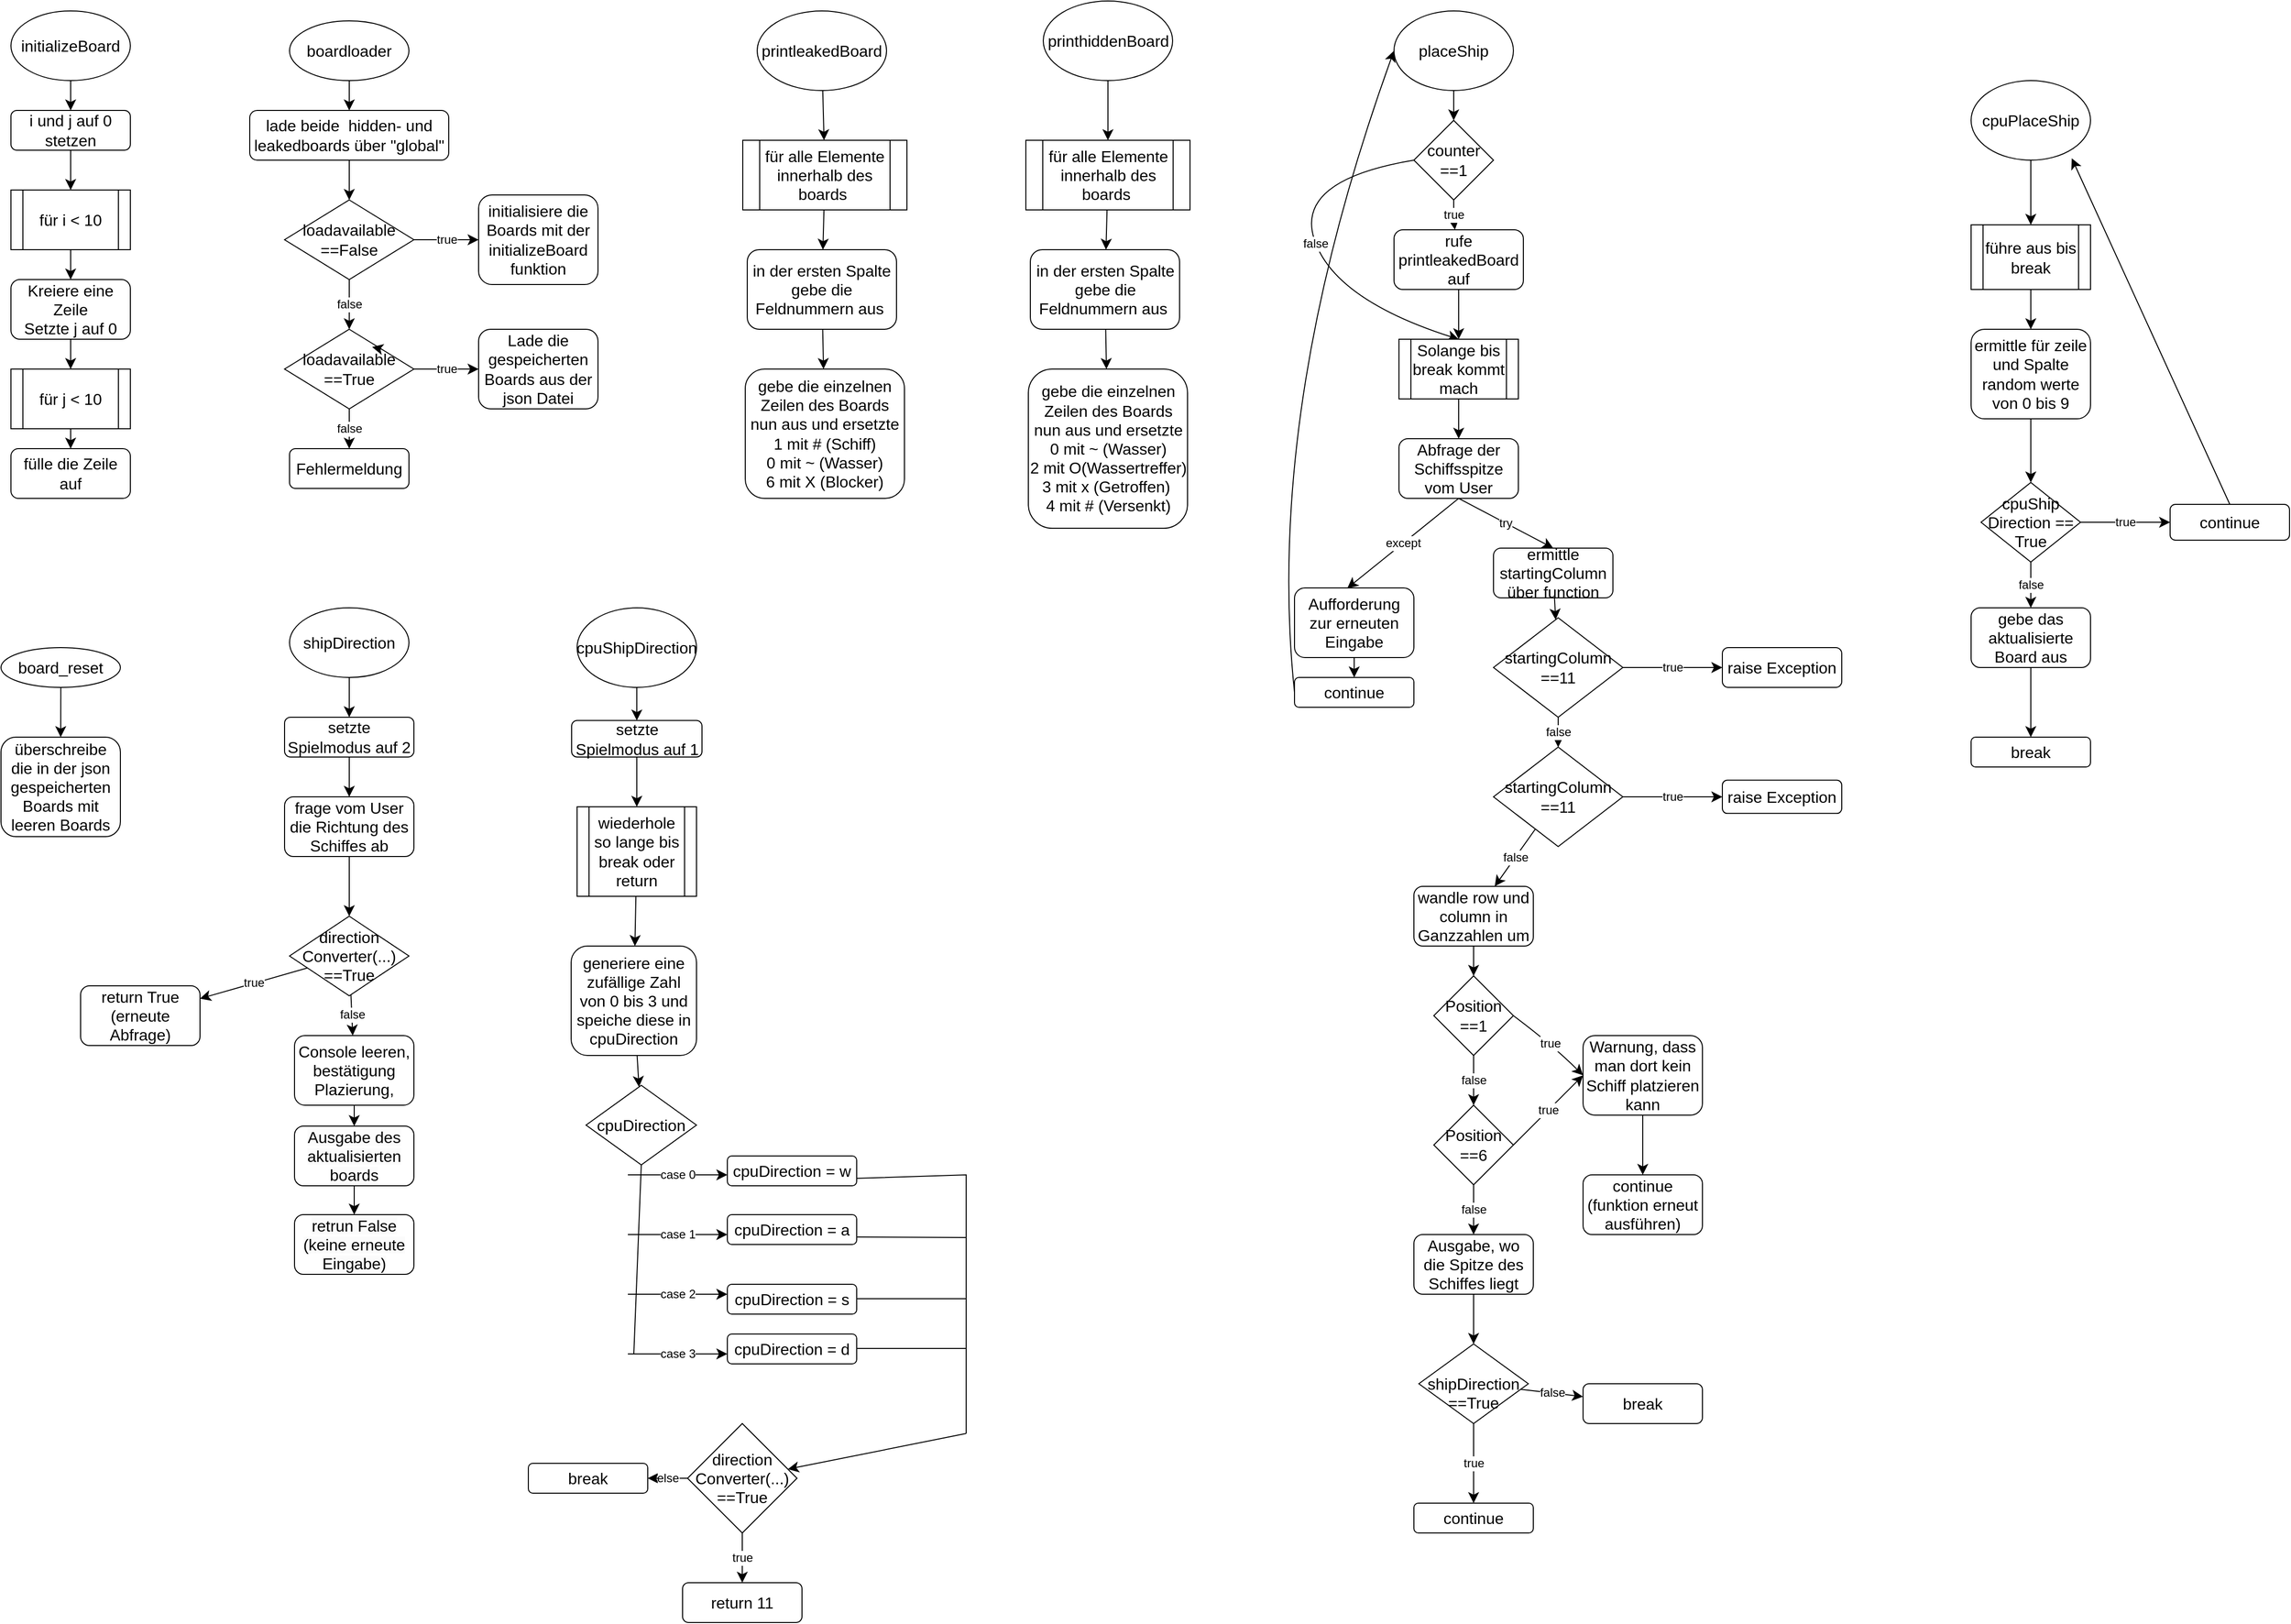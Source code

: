 <mxfile version="21.2.6" type="device">
  <diagram id="C5RBs43oDa-KdzZeNtuy" name="Page-1">
    <mxGraphModel dx="1917" dy="947" grid="1" gridSize="10" guides="1" tooltips="1" connect="1" arrows="1" fold="1" page="1" pageScale="1" pageWidth="827" pageHeight="1169" math="0" shadow="0">
      <root>
        <mxCell id="WIyWlLk6GJQsqaUBKTNV-0" />
        <mxCell id="WIyWlLk6GJQsqaUBKTNV-1" parent="WIyWlLk6GJQsqaUBKTNV-0" />
        <mxCell id="Mw8dXLRgVsNcvZRaXetc-10" value="" style="edgeStyle=none;curved=1;rounded=0;orthogonalLoop=1;jettySize=auto;html=1;fontSize=12;startSize=8;endSize=8;" parent="WIyWlLk6GJQsqaUBKTNV-1" source="Mw8dXLRgVsNcvZRaXetc-0" target="Mw8dXLRgVsNcvZRaXetc-8" edge="1">
          <mxGeometry relative="1" as="geometry" />
        </mxCell>
        <mxCell id="Mw8dXLRgVsNcvZRaXetc-0" value="initializeBoard" style="ellipse;whiteSpace=wrap;html=1;fontSize=16;" parent="WIyWlLk6GJQsqaUBKTNV-1" vertex="1">
          <mxGeometry x="60" y="30" width="120" height="70" as="geometry" />
        </mxCell>
        <mxCell id="Mw8dXLRgVsNcvZRaXetc-6" value="" style="edgeStyle=none;curved=1;rounded=0;orthogonalLoop=1;jettySize=auto;html=1;fontSize=12;startSize=8;endSize=8;exitX=0.5;exitY=1;exitDx=0;exitDy=0;" parent="WIyWlLk6GJQsqaUBKTNV-1" source="Mw8dXLRgVsNcvZRaXetc-5" target="Mw8dXLRgVsNcvZRaXetc-3" edge="1">
          <mxGeometry relative="1" as="geometry" />
        </mxCell>
        <mxCell id="Mw8dXLRgVsNcvZRaXetc-7" value="" style="edgeStyle=none;curved=1;rounded=0;orthogonalLoop=1;jettySize=auto;html=1;fontSize=12;startSize=8;endSize=8;" parent="WIyWlLk6GJQsqaUBKTNV-1" source="Mw8dXLRgVsNcvZRaXetc-1" target="Mw8dXLRgVsNcvZRaXetc-5" edge="1">
          <mxGeometry relative="1" as="geometry" />
        </mxCell>
        <mxCell id="Mw8dXLRgVsNcvZRaXetc-1" value="für i &amp;lt; 10" style="shape=process;whiteSpace=wrap;html=1;backgroundOutline=1;fontSize=16;" parent="WIyWlLk6GJQsqaUBKTNV-1" vertex="1">
          <mxGeometry x="60" y="210" width="120" height="60" as="geometry" />
        </mxCell>
        <mxCell id="Mw8dXLRgVsNcvZRaXetc-15" value="" style="edgeStyle=none;curved=1;rounded=0;orthogonalLoop=1;jettySize=auto;html=1;fontSize=12;startSize=8;endSize=8;" parent="WIyWlLk6GJQsqaUBKTNV-1" source="Mw8dXLRgVsNcvZRaXetc-3" target="Mw8dXLRgVsNcvZRaXetc-14" edge="1">
          <mxGeometry relative="1" as="geometry" />
        </mxCell>
        <mxCell id="Mw8dXLRgVsNcvZRaXetc-3" value="für j &amp;lt; 10" style="shape=process;whiteSpace=wrap;html=1;backgroundOutline=1;fontSize=16;" parent="WIyWlLk6GJQsqaUBKTNV-1" vertex="1">
          <mxGeometry x="60" y="390" width="120" height="60" as="geometry" />
        </mxCell>
        <mxCell id="Mw8dXLRgVsNcvZRaXetc-5" value="Kreiere eine Zeile&lt;br&gt;Setzte j auf 0" style="rounded=1;whiteSpace=wrap;html=1;fontSize=16;" parent="WIyWlLk6GJQsqaUBKTNV-1" vertex="1">
          <mxGeometry x="60" y="300" width="120" height="60" as="geometry" />
        </mxCell>
        <mxCell id="Mw8dXLRgVsNcvZRaXetc-11" value="" style="edgeStyle=none;curved=1;rounded=0;orthogonalLoop=1;jettySize=auto;html=1;fontSize=12;startSize=8;endSize=8;" parent="WIyWlLk6GJQsqaUBKTNV-1" source="Mw8dXLRgVsNcvZRaXetc-8" target="Mw8dXLRgVsNcvZRaXetc-1" edge="1">
          <mxGeometry relative="1" as="geometry" />
        </mxCell>
        <mxCell id="Mw8dXLRgVsNcvZRaXetc-8" value="i und j auf 0 stetzen" style="rounded=1;whiteSpace=wrap;html=1;fontSize=16;" parent="WIyWlLk6GJQsqaUBKTNV-1" vertex="1">
          <mxGeometry x="60" y="130" width="120" height="40" as="geometry" />
        </mxCell>
        <mxCell id="Mw8dXLRgVsNcvZRaXetc-13" style="edgeStyle=none;curved=1;rounded=0;orthogonalLoop=1;jettySize=auto;html=1;exitX=0.5;exitY=1;exitDx=0;exitDy=0;fontSize=12;startSize=8;endSize=8;" parent="WIyWlLk6GJQsqaUBKTNV-1" source="Mw8dXLRgVsNcvZRaXetc-5" target="Mw8dXLRgVsNcvZRaXetc-5" edge="1">
          <mxGeometry relative="1" as="geometry" />
        </mxCell>
        <mxCell id="Mw8dXLRgVsNcvZRaXetc-14" value="fülle die Zeile auf" style="rounded=1;whiteSpace=wrap;html=1;fontSize=16;" parent="WIyWlLk6GJQsqaUBKTNV-1" vertex="1">
          <mxGeometry x="60" y="470" width="120" height="50" as="geometry" />
        </mxCell>
        <mxCell id="Mw8dXLRgVsNcvZRaXetc-19" value="" style="edgeStyle=none;curved=1;rounded=0;orthogonalLoop=1;jettySize=auto;html=1;fontSize=12;startSize=8;endSize=8;" parent="WIyWlLk6GJQsqaUBKTNV-1" source="Mw8dXLRgVsNcvZRaXetc-17" target="Mw8dXLRgVsNcvZRaXetc-18" edge="1">
          <mxGeometry relative="1" as="geometry" />
        </mxCell>
        <mxCell id="Mw8dXLRgVsNcvZRaXetc-17" value="boardloader" style="ellipse;whiteSpace=wrap;html=1;fontSize=16;" parent="WIyWlLk6GJQsqaUBKTNV-1" vertex="1">
          <mxGeometry x="340" y="40" width="120" height="60" as="geometry" />
        </mxCell>
        <mxCell id="Mw8dXLRgVsNcvZRaXetc-21" value="" style="edgeStyle=none;curved=1;rounded=0;orthogonalLoop=1;jettySize=auto;html=1;fontSize=12;startSize=8;endSize=8;" parent="WIyWlLk6GJQsqaUBKTNV-1" source="Mw8dXLRgVsNcvZRaXetc-18" target="Mw8dXLRgVsNcvZRaXetc-20" edge="1">
          <mxGeometry relative="1" as="geometry" />
        </mxCell>
        <mxCell id="Mw8dXLRgVsNcvZRaXetc-18" value="lade beide&amp;nbsp; hidden- und leakedboards über &quot;global&quot;" style="rounded=1;whiteSpace=wrap;html=1;fontSize=16;" parent="WIyWlLk6GJQsqaUBKTNV-1" vertex="1">
          <mxGeometry x="300" y="130" width="200" height="50" as="geometry" />
        </mxCell>
        <mxCell id="Mw8dXLRgVsNcvZRaXetc-25" value="false" style="edgeStyle=none;curved=1;rounded=0;orthogonalLoop=1;jettySize=auto;html=1;fontSize=12;startSize=8;endSize=8;" parent="WIyWlLk6GJQsqaUBKTNV-1" source="Mw8dXLRgVsNcvZRaXetc-20" target="Mw8dXLRgVsNcvZRaXetc-24" edge="1">
          <mxGeometry relative="1" as="geometry" />
        </mxCell>
        <mxCell id="Mw8dXLRgVsNcvZRaXetc-27" value="true" style="edgeStyle=none;curved=1;rounded=0;orthogonalLoop=1;jettySize=auto;html=1;fontSize=12;startSize=8;endSize=8;" parent="WIyWlLk6GJQsqaUBKTNV-1" source="Mw8dXLRgVsNcvZRaXetc-20" target="Mw8dXLRgVsNcvZRaXetc-26" edge="1">
          <mxGeometry relative="1" as="geometry" />
        </mxCell>
        <mxCell id="Mw8dXLRgVsNcvZRaXetc-20" value="loadavailable ==False" style="rhombus;whiteSpace=wrap;html=1;fontSize=16;" parent="WIyWlLk6GJQsqaUBKTNV-1" vertex="1">
          <mxGeometry x="335" y="220" width="130" height="80" as="geometry" />
        </mxCell>
        <mxCell id="Mw8dXLRgVsNcvZRaXetc-30" value="true" style="edgeStyle=none;curved=1;rounded=0;orthogonalLoop=1;jettySize=auto;html=1;fontSize=12;startSize=8;endSize=8;" parent="WIyWlLk6GJQsqaUBKTNV-1" source="Mw8dXLRgVsNcvZRaXetc-24" target="Mw8dXLRgVsNcvZRaXetc-29" edge="1">
          <mxGeometry relative="1" as="geometry" />
        </mxCell>
        <mxCell id="Mw8dXLRgVsNcvZRaXetc-33" value="false" style="edgeStyle=none;curved=1;rounded=0;orthogonalLoop=1;jettySize=auto;html=1;fontSize=12;startSize=8;endSize=8;" parent="WIyWlLk6GJQsqaUBKTNV-1" target="Mw8dXLRgVsNcvZRaXetc-32" edge="1">
          <mxGeometry relative="1" as="geometry">
            <mxPoint x="400" y="430" as="sourcePoint" />
          </mxGeometry>
        </mxCell>
        <mxCell id="Mw8dXLRgVsNcvZRaXetc-24" value="loadavailable ==True" style="rhombus;whiteSpace=wrap;html=1;fontSize=16;" parent="WIyWlLk6GJQsqaUBKTNV-1" vertex="1">
          <mxGeometry x="335" y="350" width="130" height="80" as="geometry" />
        </mxCell>
        <mxCell id="Mw8dXLRgVsNcvZRaXetc-26" value="initialisiere die Boards mit der initializeBoard funktion" style="rounded=1;whiteSpace=wrap;html=1;fontSize=16;" parent="WIyWlLk6GJQsqaUBKTNV-1" vertex="1">
          <mxGeometry x="530" y="215" width="120" height="90" as="geometry" />
        </mxCell>
        <mxCell id="Mw8dXLRgVsNcvZRaXetc-28" style="edgeStyle=none;curved=1;rounded=0;orthogonalLoop=1;jettySize=auto;html=1;exitX=1;exitY=0;exitDx=0;exitDy=0;entryX=0.677;entryY=0.223;entryDx=0;entryDy=0;entryPerimeter=0;fontSize=12;startSize=8;endSize=8;" parent="WIyWlLk6GJQsqaUBKTNV-1" source="Mw8dXLRgVsNcvZRaXetc-24" target="Mw8dXLRgVsNcvZRaXetc-24" edge="1">
          <mxGeometry relative="1" as="geometry" />
        </mxCell>
        <mxCell id="Mw8dXLRgVsNcvZRaXetc-29" value="Lade die gespeicherten Boards aus der json Datei" style="rounded=1;whiteSpace=wrap;html=1;fontSize=16;" parent="WIyWlLk6GJQsqaUBKTNV-1" vertex="1">
          <mxGeometry x="530" y="350" width="120" height="80" as="geometry" />
        </mxCell>
        <mxCell id="Mw8dXLRgVsNcvZRaXetc-32" value="Fehlermeldung" style="rounded=1;whiteSpace=wrap;html=1;fontSize=16;" parent="WIyWlLk6GJQsqaUBKTNV-1" vertex="1">
          <mxGeometry x="340" y="470" width="120" height="40" as="geometry" />
        </mxCell>
        <mxCell id="Mw8dXLRgVsNcvZRaXetc-42" value="" style="edgeStyle=none;curved=1;rounded=0;orthogonalLoop=1;jettySize=auto;html=1;fontSize=12;startSize=8;endSize=8;" parent="WIyWlLk6GJQsqaUBKTNV-1" source="Mw8dXLRgVsNcvZRaXetc-34" target="Mw8dXLRgVsNcvZRaXetc-41" edge="1">
          <mxGeometry relative="1" as="geometry" />
        </mxCell>
        <mxCell id="Mw8dXLRgVsNcvZRaXetc-34" value="printleakedBoard" style="ellipse;whiteSpace=wrap;html=1;fontSize=16;" parent="WIyWlLk6GJQsqaUBKTNV-1" vertex="1">
          <mxGeometry x="810" y="30" width="130" height="80" as="geometry" />
        </mxCell>
        <mxCell id="Mw8dXLRgVsNcvZRaXetc-53" value="" style="edgeStyle=none;curved=1;rounded=0;orthogonalLoop=1;jettySize=auto;html=1;fontSize=12;startSize=8;endSize=8;" parent="WIyWlLk6GJQsqaUBKTNV-1" source="Mw8dXLRgVsNcvZRaXetc-35" target="Mw8dXLRgVsNcvZRaXetc-49" edge="1">
          <mxGeometry relative="1" as="geometry" />
        </mxCell>
        <mxCell id="Mw8dXLRgVsNcvZRaXetc-35" value="printhiddenBoard" style="ellipse;whiteSpace=wrap;html=1;fontSize=16;" parent="WIyWlLk6GJQsqaUBKTNV-1" vertex="1">
          <mxGeometry x="1097.5" y="20" width="130" height="80" as="geometry" />
        </mxCell>
        <mxCell id="Mw8dXLRgVsNcvZRaXetc-38" value="" style="edgeStyle=none;curved=1;rounded=0;orthogonalLoop=1;jettySize=auto;html=1;fontSize=12;startSize=8;endSize=8;" parent="WIyWlLk6GJQsqaUBKTNV-1" source="Mw8dXLRgVsNcvZRaXetc-36" target="Mw8dXLRgVsNcvZRaXetc-37" edge="1">
          <mxGeometry relative="1" as="geometry" />
        </mxCell>
        <mxCell id="Mw8dXLRgVsNcvZRaXetc-36" value="board_reset" style="ellipse;whiteSpace=wrap;html=1;fontSize=16;" parent="WIyWlLk6GJQsqaUBKTNV-1" vertex="1">
          <mxGeometry x="50" y="670" width="120" height="40" as="geometry" />
        </mxCell>
        <mxCell id="Mw8dXLRgVsNcvZRaXetc-37" value="überschreibe die in der json gespeicherten Boards mit leeren Boards" style="rounded=1;whiteSpace=wrap;html=1;fontSize=16;" parent="WIyWlLk6GJQsqaUBKTNV-1" vertex="1">
          <mxGeometry x="50" y="760" width="120" height="100" as="geometry" />
        </mxCell>
        <mxCell id="Mw8dXLRgVsNcvZRaXetc-44" value="" style="edgeStyle=none;curved=1;rounded=0;orthogonalLoop=1;jettySize=auto;html=1;fontSize=12;startSize=8;endSize=8;" parent="WIyWlLk6GJQsqaUBKTNV-1" source="Mw8dXLRgVsNcvZRaXetc-41" target="Mw8dXLRgVsNcvZRaXetc-43" edge="1">
          <mxGeometry relative="1" as="geometry" />
        </mxCell>
        <mxCell id="Mw8dXLRgVsNcvZRaXetc-41" value="für alle Elemente innerhalb des boards&amp;nbsp;" style="shape=process;whiteSpace=wrap;html=1;backgroundOutline=1;fontSize=16;" parent="WIyWlLk6GJQsqaUBKTNV-1" vertex="1">
          <mxGeometry x="795.5" y="160" width="165" height="70" as="geometry" />
        </mxCell>
        <mxCell id="Mw8dXLRgVsNcvZRaXetc-46" value="" style="edgeStyle=none;curved=1;rounded=0;orthogonalLoop=1;jettySize=auto;html=1;fontSize=12;startSize=8;endSize=8;" parent="WIyWlLk6GJQsqaUBKTNV-1" source="Mw8dXLRgVsNcvZRaXetc-43" target="Mw8dXLRgVsNcvZRaXetc-45" edge="1">
          <mxGeometry relative="1" as="geometry" />
        </mxCell>
        <mxCell id="Mw8dXLRgVsNcvZRaXetc-43" value="in der ersten Spalte gebe die Feldnummern aus&amp;nbsp;" style="rounded=1;whiteSpace=wrap;html=1;fontSize=16;" parent="WIyWlLk6GJQsqaUBKTNV-1" vertex="1">
          <mxGeometry x="800" y="270" width="150" height="80" as="geometry" />
        </mxCell>
        <mxCell id="Mw8dXLRgVsNcvZRaXetc-45" value="gebe die einzelnen Zeilen des Boards nun aus und ersetzte&lt;br&gt;1 mit # (Schiff)&lt;br&gt;0 mit ~ (Wasser)&lt;br&gt;6 mit X (Blocker)" style="rounded=1;whiteSpace=wrap;html=1;fontSize=16;" parent="WIyWlLk6GJQsqaUBKTNV-1" vertex="1">
          <mxGeometry x="798" y="390" width="160" height="130" as="geometry" />
        </mxCell>
        <mxCell id="Mw8dXLRgVsNcvZRaXetc-48" value="" style="edgeStyle=none;curved=1;rounded=0;orthogonalLoop=1;jettySize=auto;html=1;fontSize=12;startSize=8;endSize=8;" parent="WIyWlLk6GJQsqaUBKTNV-1" source="Mw8dXLRgVsNcvZRaXetc-49" target="Mw8dXLRgVsNcvZRaXetc-51" edge="1">
          <mxGeometry relative="1" as="geometry" />
        </mxCell>
        <mxCell id="Mw8dXLRgVsNcvZRaXetc-49" value="für alle Elemente innerhalb des boards&amp;nbsp;" style="shape=process;whiteSpace=wrap;html=1;backgroundOutline=1;fontSize=16;" parent="WIyWlLk6GJQsqaUBKTNV-1" vertex="1">
          <mxGeometry x="1080" y="160" width="165" height="70" as="geometry" />
        </mxCell>
        <mxCell id="Mw8dXLRgVsNcvZRaXetc-50" value="" style="edgeStyle=none;curved=1;rounded=0;orthogonalLoop=1;jettySize=auto;html=1;fontSize=12;startSize=8;endSize=8;" parent="WIyWlLk6GJQsqaUBKTNV-1" source="Mw8dXLRgVsNcvZRaXetc-51" target="Mw8dXLRgVsNcvZRaXetc-52" edge="1">
          <mxGeometry relative="1" as="geometry" />
        </mxCell>
        <mxCell id="Mw8dXLRgVsNcvZRaXetc-51" value="in der ersten Spalte gebe die Feldnummern aus&amp;nbsp;" style="rounded=1;whiteSpace=wrap;html=1;fontSize=16;" parent="WIyWlLk6GJQsqaUBKTNV-1" vertex="1">
          <mxGeometry x="1084.5" y="270" width="150" height="80" as="geometry" />
        </mxCell>
        <mxCell id="Mw8dXLRgVsNcvZRaXetc-52" value="gebe die einzelnen Zeilen des Boards nun aus und ersetzte&lt;br&gt;0 mit ~ (Wasser)&lt;br&gt;2 mit O(Wassertreffer)&lt;br&gt;3 mit x (Getroffen)&amp;nbsp;&lt;br&gt;4 mit # (Versenkt)" style="rounded=1;whiteSpace=wrap;html=1;fontSize=16;" parent="WIyWlLk6GJQsqaUBKTNV-1" vertex="1">
          <mxGeometry x="1082.5" y="390" width="160" height="160" as="geometry" />
        </mxCell>
        <mxCell id="Mw8dXLRgVsNcvZRaXetc-58" value="" style="edgeStyle=none;curved=1;rounded=0;orthogonalLoop=1;jettySize=auto;html=1;fontSize=12;startSize=8;endSize=8;" parent="WIyWlLk6GJQsqaUBKTNV-1" source="Mw8dXLRgVsNcvZRaXetc-54" target="Mw8dXLRgVsNcvZRaXetc-57" edge="1">
          <mxGeometry relative="1" as="geometry" />
        </mxCell>
        <mxCell id="Mw8dXLRgVsNcvZRaXetc-54" value="placeShip" style="ellipse;whiteSpace=wrap;html=1;fontSize=16;" parent="WIyWlLk6GJQsqaUBKTNV-1" vertex="1">
          <mxGeometry x="1450" y="30" width="120" height="80" as="geometry" />
        </mxCell>
        <mxCell id="Mw8dXLRgVsNcvZRaXetc-60" value="true" style="edgeStyle=none;curved=1;rounded=0;orthogonalLoop=1;jettySize=auto;html=1;fontSize=12;startSize=8;endSize=8;" parent="WIyWlLk6GJQsqaUBKTNV-1" source="Mw8dXLRgVsNcvZRaXetc-57" target="Mw8dXLRgVsNcvZRaXetc-59" edge="1">
          <mxGeometry relative="1" as="geometry">
            <Array as="points">
              <mxPoint x="1510" y="240" />
            </Array>
          </mxGeometry>
        </mxCell>
        <mxCell id="Mw8dXLRgVsNcvZRaXetc-57" value="counter ==1" style="rhombus;whiteSpace=wrap;html=1;fontSize=16;" parent="WIyWlLk6GJQsqaUBKTNV-1" vertex="1">
          <mxGeometry x="1470" y="140" width="80" height="80" as="geometry" />
        </mxCell>
        <mxCell id="Mw8dXLRgVsNcvZRaXetc-65" value="" style="edgeStyle=none;curved=1;rounded=0;orthogonalLoop=1;jettySize=auto;html=1;fontSize=12;startSize=8;endSize=8;entryX=0.5;entryY=0;entryDx=0;entryDy=0;" parent="WIyWlLk6GJQsqaUBKTNV-1" source="Mw8dXLRgVsNcvZRaXetc-59" target="Mw8dXLRgVsNcvZRaXetc-66" edge="1">
          <mxGeometry relative="1" as="geometry">
            <mxPoint x="1511.364" y="360" as="targetPoint" />
          </mxGeometry>
        </mxCell>
        <mxCell id="Mw8dXLRgVsNcvZRaXetc-59" value="rufe printleakedBoard auf" style="rounded=1;whiteSpace=wrap;html=1;fontSize=16;" parent="WIyWlLk6GJQsqaUBKTNV-1" vertex="1">
          <mxGeometry x="1450" y="250" width="130" height="60" as="geometry" />
        </mxCell>
        <mxCell id="Mw8dXLRgVsNcvZRaXetc-62" value="false" style="endArrow=classic;html=1;rounded=0;fontSize=12;startSize=8;endSize=8;curved=1;exitX=0;exitY=0.5;exitDx=0;exitDy=0;entryX=0.5;entryY=0;entryDx=0;entryDy=0;" parent="WIyWlLk6GJQsqaUBKTNV-1" source="Mw8dXLRgVsNcvZRaXetc-57" target="Mw8dXLRgVsNcvZRaXetc-66" edge="1">
          <mxGeometry width="50" height="50" relative="1" as="geometry">
            <mxPoint x="1480" y="290" as="sourcePoint" />
            <mxPoint x="1510.0" y="360" as="targetPoint" />
            <Array as="points">
              <mxPoint x="1350" y="200" />
              <mxPoint x="1390" y="320" />
            </Array>
          </mxGeometry>
        </mxCell>
        <mxCell id="Mw8dXLRgVsNcvZRaXetc-71" value="" style="edgeStyle=none;curved=1;rounded=0;orthogonalLoop=1;jettySize=auto;html=1;fontSize=12;startSize=8;endSize=8;" parent="WIyWlLk6GJQsqaUBKTNV-1" source="Mw8dXLRgVsNcvZRaXetc-66" target="Mw8dXLRgVsNcvZRaXetc-70" edge="1">
          <mxGeometry relative="1" as="geometry" />
        </mxCell>
        <mxCell id="Mw8dXLRgVsNcvZRaXetc-66" value="Solange bis break kommt mach" style="shape=process;whiteSpace=wrap;html=1;backgroundOutline=1;fontSize=16;" parent="WIyWlLk6GJQsqaUBKTNV-1" vertex="1">
          <mxGeometry x="1455" y="360" width="120" height="60" as="geometry" />
        </mxCell>
        <mxCell id="Mw8dXLRgVsNcvZRaXetc-70" value="Abfrage der Schiffsspitze vom User" style="rounded=1;whiteSpace=wrap;html=1;fontSize=16;" parent="WIyWlLk6GJQsqaUBKTNV-1" vertex="1">
          <mxGeometry x="1455" y="460" width="120" height="60" as="geometry" />
        </mxCell>
        <mxCell id="Mw8dXLRgVsNcvZRaXetc-73" value="except" style="endArrow=classic;html=1;rounded=0;fontSize=12;startSize=8;endSize=8;curved=1;exitX=0.5;exitY=1;exitDx=0;exitDy=0;entryX=0.442;entryY=0.005;entryDx=0;entryDy=0;entryPerimeter=0;" parent="WIyWlLk6GJQsqaUBKTNV-1" source="Mw8dXLRgVsNcvZRaXetc-70" target="Mw8dXLRgVsNcvZRaXetc-85" edge="1">
          <mxGeometry width="50" height="50" relative="1" as="geometry">
            <mxPoint x="1480" y="520" as="sourcePoint" />
            <mxPoint x="1410" y="550" as="targetPoint" />
          </mxGeometry>
        </mxCell>
        <mxCell id="Mw8dXLRgVsNcvZRaXetc-74" value="try" style="endArrow=classic;html=1;rounded=0;fontSize=12;startSize=8;endSize=8;curved=1;exitX=0.5;exitY=1;exitDx=0;exitDy=0;entryX=0.5;entryY=0;entryDx=0;entryDy=0;" parent="WIyWlLk6GJQsqaUBKTNV-1" source="Mw8dXLRgVsNcvZRaXetc-70" target="Mw8dXLRgVsNcvZRaXetc-75" edge="1">
          <mxGeometry width="50" height="50" relative="1" as="geometry">
            <mxPoint x="1460" y="500" as="sourcePoint" />
            <mxPoint x="1600" y="560" as="targetPoint" />
          </mxGeometry>
        </mxCell>
        <mxCell id="Mw8dXLRgVsNcvZRaXetc-77" value="" style="edgeStyle=none;curved=1;rounded=0;orthogonalLoop=1;jettySize=auto;html=1;fontSize=12;startSize=8;endSize=8;" parent="WIyWlLk6GJQsqaUBKTNV-1" source="Mw8dXLRgVsNcvZRaXetc-75" target="Mw8dXLRgVsNcvZRaXetc-76" edge="1">
          <mxGeometry relative="1" as="geometry" />
        </mxCell>
        <mxCell id="Mw8dXLRgVsNcvZRaXetc-75" value="ermittle startingColumn über function" style="rounded=1;whiteSpace=wrap;html=1;fontSize=16;" parent="WIyWlLk6GJQsqaUBKTNV-1" vertex="1">
          <mxGeometry x="1550" y="570" width="120" height="50" as="geometry" />
        </mxCell>
        <mxCell id="Mw8dXLRgVsNcvZRaXetc-79" value="" style="edgeStyle=none;curved=1;rounded=0;orthogonalLoop=1;jettySize=auto;html=1;fontSize=12;startSize=8;endSize=8;" parent="WIyWlLk6GJQsqaUBKTNV-1" source="Mw8dXLRgVsNcvZRaXetc-76" target="Mw8dXLRgVsNcvZRaXetc-78" edge="1">
          <mxGeometry relative="1" as="geometry" />
        </mxCell>
        <mxCell id="Mw8dXLRgVsNcvZRaXetc-80" value="false" style="edgeStyle=none;curved=1;rounded=0;orthogonalLoop=1;jettySize=auto;html=1;fontSize=12;startSize=8;endSize=8;" parent="WIyWlLk6GJQsqaUBKTNV-1" source="Mw8dXLRgVsNcvZRaXetc-76" target="Mw8dXLRgVsNcvZRaXetc-78" edge="1">
          <mxGeometry relative="1" as="geometry" />
        </mxCell>
        <mxCell id="Mw8dXLRgVsNcvZRaXetc-82" value="true" style="edgeStyle=none;curved=1;rounded=0;orthogonalLoop=1;jettySize=auto;html=1;fontSize=12;startSize=8;endSize=8;" parent="WIyWlLk6GJQsqaUBKTNV-1" source="Mw8dXLRgVsNcvZRaXetc-76" target="Mw8dXLRgVsNcvZRaXetc-81" edge="1">
          <mxGeometry relative="1" as="geometry" />
        </mxCell>
        <mxCell id="Mw8dXLRgVsNcvZRaXetc-76" value="startingColumn ==11" style="rhombus;whiteSpace=wrap;html=1;fontSize=16;" parent="WIyWlLk6GJQsqaUBKTNV-1" vertex="1">
          <mxGeometry x="1550" y="640" width="130" height="100" as="geometry" />
        </mxCell>
        <mxCell id="Mw8dXLRgVsNcvZRaXetc-84" value="true" style="edgeStyle=none;curved=1;rounded=0;orthogonalLoop=1;jettySize=auto;html=1;fontSize=12;startSize=8;endSize=8;exitX=1;exitY=0.5;exitDx=0;exitDy=0;" parent="WIyWlLk6GJQsqaUBKTNV-1" source="Mw8dXLRgVsNcvZRaXetc-78" target="Mw8dXLRgVsNcvZRaXetc-83" edge="1">
          <mxGeometry relative="1" as="geometry">
            <mxPoint x="1728.24" y="783.368" as="sourcePoint" />
          </mxGeometry>
        </mxCell>
        <mxCell id="Mw8dXLRgVsNcvZRaXetc-91" value="false" style="edgeStyle=none;curved=1;rounded=0;orthogonalLoop=1;jettySize=auto;html=1;fontSize=12;startSize=8;endSize=8;" parent="WIyWlLk6GJQsqaUBKTNV-1" source="Mw8dXLRgVsNcvZRaXetc-78" target="Mw8dXLRgVsNcvZRaXetc-90" edge="1">
          <mxGeometry relative="1" as="geometry" />
        </mxCell>
        <mxCell id="Mw8dXLRgVsNcvZRaXetc-78" value="startingColumn ==11" style="rhombus;whiteSpace=wrap;html=1;fontSize=16;" parent="WIyWlLk6GJQsqaUBKTNV-1" vertex="1">
          <mxGeometry x="1550" y="770" width="130" height="100" as="geometry" />
        </mxCell>
        <mxCell id="Mw8dXLRgVsNcvZRaXetc-81" value="raise Exception" style="rounded=1;whiteSpace=wrap;html=1;fontSize=16;" parent="WIyWlLk6GJQsqaUBKTNV-1" vertex="1">
          <mxGeometry x="1780" y="670" width="120" height="40" as="geometry" />
        </mxCell>
        <mxCell id="Mw8dXLRgVsNcvZRaXetc-83" value="raise Exception" style="rounded=1;whiteSpace=wrap;html=1;fontSize=16;" parent="WIyWlLk6GJQsqaUBKTNV-1" vertex="1">
          <mxGeometry x="1780" y="803.31" width="120" height="33.37" as="geometry" />
        </mxCell>
        <mxCell id="Mw8dXLRgVsNcvZRaXetc-89" value="" style="edgeStyle=none;curved=1;rounded=0;orthogonalLoop=1;jettySize=auto;html=1;fontSize=12;startSize=8;endSize=8;" parent="WIyWlLk6GJQsqaUBKTNV-1" source="Mw8dXLRgVsNcvZRaXetc-85" target="Mw8dXLRgVsNcvZRaXetc-86" edge="1">
          <mxGeometry relative="1" as="geometry" />
        </mxCell>
        <mxCell id="Mw8dXLRgVsNcvZRaXetc-85" value="Aufforderung zur erneuten Eingabe" style="rounded=1;whiteSpace=wrap;html=1;fontSize=16;" parent="WIyWlLk6GJQsqaUBKTNV-1" vertex="1">
          <mxGeometry x="1350" y="610" width="120" height="70" as="geometry" />
        </mxCell>
        <mxCell id="Mw8dXLRgVsNcvZRaXetc-177" style="edgeStyle=none;curved=1;rounded=0;orthogonalLoop=1;jettySize=auto;html=1;exitX=0;exitY=0.5;exitDx=0;exitDy=0;entryX=0;entryY=0.5;entryDx=0;entryDy=0;fontSize=12;startSize=8;endSize=8;" parent="WIyWlLk6GJQsqaUBKTNV-1" source="Mw8dXLRgVsNcvZRaXetc-86" target="Mw8dXLRgVsNcvZRaXetc-54" edge="1">
          <mxGeometry relative="1" as="geometry">
            <Array as="points">
              <mxPoint x="1320" y="430" />
            </Array>
          </mxGeometry>
        </mxCell>
        <mxCell id="Mw8dXLRgVsNcvZRaXetc-86" value="continue" style="rounded=1;whiteSpace=wrap;html=1;fontSize=16;" parent="WIyWlLk6GJQsqaUBKTNV-1" vertex="1">
          <mxGeometry x="1350" y="700" width="120" height="30" as="geometry" />
        </mxCell>
        <mxCell id="Mw8dXLRgVsNcvZRaXetc-87" style="edgeStyle=none;curved=1;rounded=0;orthogonalLoop=1;jettySize=auto;html=1;exitX=0.5;exitY=1;exitDx=0;exitDy=0;fontSize=12;startSize=8;endSize=8;" parent="WIyWlLk6GJQsqaUBKTNV-1" source="Mw8dXLRgVsNcvZRaXetc-85" target="Mw8dXLRgVsNcvZRaXetc-85" edge="1">
          <mxGeometry relative="1" as="geometry" />
        </mxCell>
        <mxCell id="Mw8dXLRgVsNcvZRaXetc-93" value="" style="edgeStyle=none;curved=1;rounded=0;orthogonalLoop=1;jettySize=auto;html=1;fontSize=12;startSize=8;endSize=8;" parent="WIyWlLk6GJQsqaUBKTNV-1" source="Mw8dXLRgVsNcvZRaXetc-90" target="Mw8dXLRgVsNcvZRaXetc-92" edge="1">
          <mxGeometry relative="1" as="geometry" />
        </mxCell>
        <mxCell id="Mw8dXLRgVsNcvZRaXetc-90" value="wandle row und column in Ganzzahlen um" style="rounded=1;whiteSpace=wrap;html=1;fontSize=16;" parent="WIyWlLk6GJQsqaUBKTNV-1" vertex="1">
          <mxGeometry x="1470" y="910" width="120" height="60" as="geometry" />
        </mxCell>
        <mxCell id="Mw8dXLRgVsNcvZRaXetc-95" value="false" style="edgeStyle=none;curved=1;rounded=0;orthogonalLoop=1;jettySize=auto;html=1;fontSize=12;startSize=8;endSize=8;" parent="WIyWlLk6GJQsqaUBKTNV-1" source="Mw8dXLRgVsNcvZRaXetc-92" edge="1">
          <mxGeometry relative="1" as="geometry">
            <mxPoint x="1530" y="1130" as="targetPoint" />
          </mxGeometry>
        </mxCell>
        <mxCell id="Mw8dXLRgVsNcvZRaXetc-101" value="true" style="edgeStyle=none;curved=1;rounded=0;orthogonalLoop=1;jettySize=auto;html=1;exitX=1;exitY=0.5;exitDx=0;exitDy=0;entryX=0;entryY=0.5;entryDx=0;entryDy=0;fontSize=12;startSize=8;endSize=8;" parent="WIyWlLk6GJQsqaUBKTNV-1" source="Mw8dXLRgVsNcvZRaXetc-92" target="Mw8dXLRgVsNcvZRaXetc-97" edge="1">
          <mxGeometry relative="1" as="geometry">
            <Array as="points">
              <mxPoint x="1610" y="1070" />
            </Array>
          </mxGeometry>
        </mxCell>
        <mxCell id="Mw8dXLRgVsNcvZRaXetc-92" value="Position ==1" style="rhombus;whiteSpace=wrap;html=1;fontSize=16;" parent="WIyWlLk6GJQsqaUBKTNV-1" vertex="1">
          <mxGeometry x="1490" y="1000" width="80" height="80" as="geometry" />
        </mxCell>
        <mxCell id="Mw8dXLRgVsNcvZRaXetc-100" value="true" style="edgeStyle=none;curved=1;rounded=0;orthogonalLoop=1;jettySize=auto;html=1;exitX=1;exitY=0.5;exitDx=0;exitDy=0;entryX=0;entryY=0.5;entryDx=0;entryDy=0;fontSize=12;startSize=8;endSize=8;" parent="WIyWlLk6GJQsqaUBKTNV-1" source="Mw8dXLRgVsNcvZRaXetc-94" target="Mw8dXLRgVsNcvZRaXetc-97" edge="1">
          <mxGeometry relative="1" as="geometry" />
        </mxCell>
        <mxCell id="Mw8dXLRgVsNcvZRaXetc-104" value="false" style="edgeStyle=none;curved=1;rounded=0;orthogonalLoop=1;jettySize=auto;html=1;fontSize=12;startSize=8;endSize=8;" parent="WIyWlLk6GJQsqaUBKTNV-1" source="Mw8dXLRgVsNcvZRaXetc-94" target="Mw8dXLRgVsNcvZRaXetc-103" edge="1">
          <mxGeometry relative="1" as="geometry" />
        </mxCell>
        <mxCell id="Mw8dXLRgVsNcvZRaXetc-94" value="Position ==6" style="rhombus;whiteSpace=wrap;html=1;fontSize=16;" parent="WIyWlLk6GJQsqaUBKTNV-1" vertex="1">
          <mxGeometry x="1490" y="1130" width="80" height="80" as="geometry" />
        </mxCell>
        <mxCell id="Mw8dXLRgVsNcvZRaXetc-99" value="" style="edgeStyle=none;curved=1;rounded=0;orthogonalLoop=1;jettySize=auto;html=1;fontSize=12;startSize=8;endSize=8;" parent="WIyWlLk6GJQsqaUBKTNV-1" source="Mw8dXLRgVsNcvZRaXetc-97" target="Mw8dXLRgVsNcvZRaXetc-98" edge="1">
          <mxGeometry relative="1" as="geometry" />
        </mxCell>
        <mxCell id="Mw8dXLRgVsNcvZRaXetc-97" value="Warnung, dass man dort kein Schiff platzieren kann" style="rounded=1;whiteSpace=wrap;html=1;fontSize=16;" parent="WIyWlLk6GJQsqaUBKTNV-1" vertex="1">
          <mxGeometry x="1640" y="1060" width="120" height="80" as="geometry" />
        </mxCell>
        <mxCell id="Mw8dXLRgVsNcvZRaXetc-98" value="continue&lt;br&gt;(funktion erneut ausführen)" style="rounded=1;whiteSpace=wrap;html=1;fontSize=16;" parent="WIyWlLk6GJQsqaUBKTNV-1" vertex="1">
          <mxGeometry x="1640" y="1200" width="120" height="60" as="geometry" />
        </mxCell>
        <mxCell id="Mw8dXLRgVsNcvZRaXetc-106" value="" style="edgeStyle=none;curved=1;rounded=0;orthogonalLoop=1;jettySize=auto;html=1;fontSize=12;startSize=8;endSize=8;" parent="WIyWlLk6GJQsqaUBKTNV-1" source="Mw8dXLRgVsNcvZRaXetc-103" target="Mw8dXLRgVsNcvZRaXetc-105" edge="1">
          <mxGeometry relative="1" as="geometry" />
        </mxCell>
        <mxCell id="Mw8dXLRgVsNcvZRaXetc-103" value="Ausgabe, wo die Spitze des Schiffes liegt" style="rounded=1;whiteSpace=wrap;html=1;fontSize=16;" parent="WIyWlLk6GJQsqaUBKTNV-1" vertex="1">
          <mxGeometry x="1470" y="1260" width="120" height="60" as="geometry" />
        </mxCell>
        <mxCell id="Mw8dXLRgVsNcvZRaXetc-110" value="true" style="edgeStyle=none;curved=1;rounded=0;orthogonalLoop=1;jettySize=auto;html=1;fontSize=12;startSize=8;endSize=8;" parent="WIyWlLk6GJQsqaUBKTNV-1" source="Mw8dXLRgVsNcvZRaXetc-105" target="Mw8dXLRgVsNcvZRaXetc-109" edge="1">
          <mxGeometry relative="1" as="geometry" />
        </mxCell>
        <mxCell id="Mw8dXLRgVsNcvZRaXetc-112" value="false" style="edgeStyle=none;curved=1;rounded=0;orthogonalLoop=1;jettySize=auto;html=1;fontSize=12;startSize=8;endSize=8;" parent="WIyWlLk6GJQsqaUBKTNV-1" source="Mw8dXLRgVsNcvZRaXetc-105" target="Mw8dXLRgVsNcvZRaXetc-111" edge="1">
          <mxGeometry relative="1" as="geometry" />
        </mxCell>
        <mxCell id="Mw8dXLRgVsNcvZRaXetc-105" value="&lt;br&gt;shipDirection ==True" style="rhombus;whiteSpace=wrap;html=1;fontSize=16;" parent="WIyWlLk6GJQsqaUBKTNV-1" vertex="1">
          <mxGeometry x="1475" y="1370" width="110" height="80" as="geometry" />
        </mxCell>
        <mxCell id="Mw8dXLRgVsNcvZRaXetc-109" value="continue" style="rounded=1;whiteSpace=wrap;html=1;fontSize=16;" parent="WIyWlLk6GJQsqaUBKTNV-1" vertex="1">
          <mxGeometry x="1470" y="1530" width="120" height="30" as="geometry" />
        </mxCell>
        <mxCell id="Mw8dXLRgVsNcvZRaXetc-111" value="break" style="rounded=1;whiteSpace=wrap;html=1;fontSize=16;" parent="WIyWlLk6GJQsqaUBKTNV-1" vertex="1">
          <mxGeometry x="1640" y="1410" width="120" height="40" as="geometry" />
        </mxCell>
        <mxCell id="Mw8dXLRgVsNcvZRaXetc-115" value="" style="edgeStyle=none;curved=1;rounded=0;orthogonalLoop=1;jettySize=auto;html=1;fontSize=12;startSize=8;endSize=8;" parent="WIyWlLk6GJQsqaUBKTNV-1" source="Mw8dXLRgVsNcvZRaXetc-113" target="Mw8dXLRgVsNcvZRaXetc-114" edge="1">
          <mxGeometry relative="1" as="geometry" />
        </mxCell>
        <mxCell id="Mw8dXLRgVsNcvZRaXetc-113" value="shipDirection" style="ellipse;whiteSpace=wrap;html=1;fontSize=16;" parent="WIyWlLk6GJQsqaUBKTNV-1" vertex="1">
          <mxGeometry x="340" y="630" width="120" height="70" as="geometry" />
        </mxCell>
        <mxCell id="Mw8dXLRgVsNcvZRaXetc-117" value="" style="edgeStyle=none;curved=1;rounded=0;orthogonalLoop=1;jettySize=auto;html=1;fontSize=12;startSize=8;endSize=8;" parent="WIyWlLk6GJQsqaUBKTNV-1" source="Mw8dXLRgVsNcvZRaXetc-114" target="Mw8dXLRgVsNcvZRaXetc-116" edge="1">
          <mxGeometry relative="1" as="geometry" />
        </mxCell>
        <mxCell id="Mw8dXLRgVsNcvZRaXetc-114" value="setzte Spielmodus auf 2" style="rounded=1;whiteSpace=wrap;html=1;fontSize=16;" parent="WIyWlLk6GJQsqaUBKTNV-1" vertex="1">
          <mxGeometry x="335" y="740" width="130" height="40" as="geometry" />
        </mxCell>
        <mxCell id="Mw8dXLRgVsNcvZRaXetc-119" value="" style="edgeStyle=none;curved=1;rounded=0;orthogonalLoop=1;jettySize=auto;html=1;fontSize=12;startSize=8;endSize=8;" parent="WIyWlLk6GJQsqaUBKTNV-1" source="Mw8dXLRgVsNcvZRaXetc-116" target="Mw8dXLRgVsNcvZRaXetc-118" edge="1">
          <mxGeometry relative="1" as="geometry" />
        </mxCell>
        <mxCell id="Mw8dXLRgVsNcvZRaXetc-116" value="frage vom User die Richtung des Schiffes ab" style="rounded=1;whiteSpace=wrap;html=1;fontSize=16;" parent="WIyWlLk6GJQsqaUBKTNV-1" vertex="1">
          <mxGeometry x="335" y="820" width="130" height="60" as="geometry" />
        </mxCell>
        <mxCell id="Mw8dXLRgVsNcvZRaXetc-121" value="false" style="edgeStyle=none;curved=1;rounded=0;orthogonalLoop=1;jettySize=auto;html=1;fontSize=12;startSize=8;endSize=8;" parent="WIyWlLk6GJQsqaUBKTNV-1" source="Mw8dXLRgVsNcvZRaXetc-118" target="Mw8dXLRgVsNcvZRaXetc-120" edge="1">
          <mxGeometry relative="1" as="geometry" />
        </mxCell>
        <mxCell id="Mw8dXLRgVsNcvZRaXetc-123" value="true" style="edgeStyle=none;curved=1;rounded=0;orthogonalLoop=1;jettySize=auto;html=1;fontSize=12;startSize=8;endSize=8;" parent="WIyWlLk6GJQsqaUBKTNV-1" source="Mw8dXLRgVsNcvZRaXetc-118" target="Mw8dXLRgVsNcvZRaXetc-122" edge="1">
          <mxGeometry relative="1" as="geometry" />
        </mxCell>
        <mxCell id="Mw8dXLRgVsNcvZRaXetc-118" value="direction&lt;br&gt;Converter(...) ==True" style="rhombus;whiteSpace=wrap;html=1;fontSize=16;" parent="WIyWlLk6GJQsqaUBKTNV-1" vertex="1">
          <mxGeometry x="340" y="940" width="120" height="80" as="geometry" />
        </mxCell>
        <mxCell id="Mw8dXLRgVsNcvZRaXetc-125" value="" style="edgeStyle=none;curved=1;rounded=0;orthogonalLoop=1;jettySize=auto;html=1;fontSize=12;startSize=8;endSize=8;" parent="WIyWlLk6GJQsqaUBKTNV-1" source="Mw8dXLRgVsNcvZRaXetc-120" target="Mw8dXLRgVsNcvZRaXetc-124" edge="1">
          <mxGeometry relative="1" as="geometry" />
        </mxCell>
        <mxCell id="Mw8dXLRgVsNcvZRaXetc-120" value="Console leeren,&lt;br&gt;bestätigung Plazierung," style="rounded=1;whiteSpace=wrap;html=1;fontSize=16;" parent="WIyWlLk6GJQsqaUBKTNV-1" vertex="1">
          <mxGeometry x="345" y="1060" width="120" height="70" as="geometry" />
        </mxCell>
        <mxCell id="Mw8dXLRgVsNcvZRaXetc-122" value="return True&lt;br&gt;(erneute Abfrage)" style="rounded=1;whiteSpace=wrap;html=1;fontSize=16;" parent="WIyWlLk6GJQsqaUBKTNV-1" vertex="1">
          <mxGeometry x="130" y="1010" width="120" height="60" as="geometry" />
        </mxCell>
        <mxCell id="Mw8dXLRgVsNcvZRaXetc-127" value="" style="edgeStyle=none;curved=1;rounded=0;orthogonalLoop=1;jettySize=auto;html=1;fontSize=12;startSize=8;endSize=8;" parent="WIyWlLk6GJQsqaUBKTNV-1" source="Mw8dXLRgVsNcvZRaXetc-124" target="Mw8dXLRgVsNcvZRaXetc-126" edge="1">
          <mxGeometry relative="1" as="geometry" />
        </mxCell>
        <mxCell id="Mw8dXLRgVsNcvZRaXetc-124" value="&lt;span style=&quot;color: rgb(0, 0, 0); font-family: Helvetica; font-size: 16px; font-style: normal; font-variant-ligatures: normal; font-variant-caps: normal; font-weight: 400; letter-spacing: normal; orphans: 2; text-align: center; text-indent: 0px; text-transform: none; widows: 2; word-spacing: 0px; -webkit-text-stroke-width: 0px; background-color: rgb(251, 251, 251); text-decoration-thickness: initial; text-decoration-style: initial; text-decoration-color: initial; float: none; display: inline !important;&quot;&gt;Ausgabe des aktualisierten boards&lt;/span&gt;" style="whiteSpace=wrap;html=1;fontSize=16;rounded=1;" parent="WIyWlLk6GJQsqaUBKTNV-1" vertex="1">
          <mxGeometry x="345" y="1151" width="120" height="60" as="geometry" />
        </mxCell>
        <mxCell id="Mw8dXLRgVsNcvZRaXetc-126" value="&lt;span style=&quot;color: rgb(0, 0, 0); font-family: Helvetica; font-size: 16px; font-style: normal; font-variant-ligatures: normal; font-variant-caps: normal; font-weight: 400; letter-spacing: normal; orphans: 2; text-align: center; text-indent: 0px; text-transform: none; widows: 2; word-spacing: 0px; -webkit-text-stroke-width: 0px; background-color: rgb(251, 251, 251); text-decoration-thickness: initial; text-decoration-style: initial; text-decoration-color: initial; float: none; display: inline !important;&quot;&gt;retrun False&lt;br&gt;(keine erneute Eingabe)&lt;br&gt;&lt;/span&gt;" style="whiteSpace=wrap;html=1;fontSize=16;rounded=1;" parent="WIyWlLk6GJQsqaUBKTNV-1" vertex="1">
          <mxGeometry x="345" y="1240" width="120" height="60" as="geometry" />
        </mxCell>
        <mxCell id="Mw8dXLRgVsNcvZRaXetc-130" value="" style="edgeStyle=none;curved=1;rounded=0;orthogonalLoop=1;jettySize=auto;html=1;fontSize=12;startSize=8;endSize=8;" parent="WIyWlLk6GJQsqaUBKTNV-1" source="Mw8dXLRgVsNcvZRaXetc-128" target="Mw8dXLRgVsNcvZRaXetc-129" edge="1">
          <mxGeometry relative="1" as="geometry" />
        </mxCell>
        <mxCell id="Mw8dXLRgVsNcvZRaXetc-128" value="cpuShipDirection" style="ellipse;whiteSpace=wrap;html=1;fontSize=16;" parent="WIyWlLk6GJQsqaUBKTNV-1" vertex="1">
          <mxGeometry x="629" y="630" width="120" height="80" as="geometry" />
        </mxCell>
        <mxCell id="Mw8dXLRgVsNcvZRaXetc-134" value="" style="edgeStyle=none;curved=1;rounded=0;orthogonalLoop=1;jettySize=auto;html=1;fontSize=12;startSize=8;endSize=8;" parent="WIyWlLk6GJQsqaUBKTNV-1" source="Mw8dXLRgVsNcvZRaXetc-129" target="Mw8dXLRgVsNcvZRaXetc-133" edge="1">
          <mxGeometry relative="1" as="geometry" />
        </mxCell>
        <mxCell id="Mw8dXLRgVsNcvZRaXetc-129" value="setzte Spielmodus auf 1" style="rounded=1;whiteSpace=wrap;html=1;fontSize=16;" parent="WIyWlLk6GJQsqaUBKTNV-1" vertex="1">
          <mxGeometry x="623.5" y="743.31" width="131" height="36.69" as="geometry" />
        </mxCell>
        <mxCell id="Mw8dXLRgVsNcvZRaXetc-139" value="" style="edgeStyle=none;curved=1;rounded=0;orthogonalLoop=1;jettySize=auto;html=1;fontSize=12;startSize=8;endSize=8;" parent="WIyWlLk6GJQsqaUBKTNV-1" source="Mw8dXLRgVsNcvZRaXetc-133" target="Mw8dXLRgVsNcvZRaXetc-136" edge="1">
          <mxGeometry relative="1" as="geometry" />
        </mxCell>
        <mxCell id="Mw8dXLRgVsNcvZRaXetc-133" value="wiederhole so lange bis break oder return" style="shape=process;whiteSpace=wrap;html=1;backgroundOutline=1;fontSize=16;" parent="WIyWlLk6GJQsqaUBKTNV-1" vertex="1">
          <mxGeometry x="629" y="830" width="120" height="90" as="geometry" />
        </mxCell>
        <mxCell id="Mw8dXLRgVsNcvZRaXetc-135" value="cpuDirection" style="rhombus;whiteSpace=wrap;html=1;fontSize=16;" parent="WIyWlLk6GJQsqaUBKTNV-1" vertex="1">
          <mxGeometry x="638" y="1110" width="111" height="80" as="geometry" />
        </mxCell>
        <mxCell id="Mw8dXLRgVsNcvZRaXetc-138" value="" style="edgeStyle=none;curved=1;rounded=0;orthogonalLoop=1;jettySize=auto;html=1;fontSize=12;startSize=8;endSize=8;" parent="WIyWlLk6GJQsqaUBKTNV-1" source="Mw8dXLRgVsNcvZRaXetc-136" target="Mw8dXLRgVsNcvZRaXetc-135" edge="1">
          <mxGeometry relative="1" as="geometry" />
        </mxCell>
        <mxCell id="Mw8dXLRgVsNcvZRaXetc-136" value="generiere eine zufällige Zahl von 0 bis 3 und speiche diese in cpuDirection" style="rounded=1;whiteSpace=wrap;html=1;fontSize=16;" parent="WIyWlLk6GJQsqaUBKTNV-1" vertex="1">
          <mxGeometry x="623" y="970" width="126" height="110" as="geometry" />
        </mxCell>
        <mxCell id="Mw8dXLRgVsNcvZRaXetc-140" value="" style="endArrow=none;html=1;rounded=0;fontSize=12;startSize=8;endSize=8;curved=1;entryX=0.5;entryY=1;entryDx=0;entryDy=0;" parent="WIyWlLk6GJQsqaUBKTNV-1" target="Mw8dXLRgVsNcvZRaXetc-135" edge="1">
          <mxGeometry width="50" height="50" relative="1" as="geometry">
            <mxPoint x="686" y="1380" as="sourcePoint" />
            <mxPoint x="680" y="1220" as="targetPoint" />
          </mxGeometry>
        </mxCell>
        <mxCell id="Mw8dXLRgVsNcvZRaXetc-141" value="case 0" style="endArrow=classic;html=1;rounded=0;fontSize=12;startSize=8;endSize=8;curved=1;" parent="WIyWlLk6GJQsqaUBKTNV-1" edge="1">
          <mxGeometry width="50" height="50" relative="1" as="geometry">
            <mxPoint x="680" y="1200" as="sourcePoint" />
            <mxPoint x="780" y="1200" as="targetPoint" />
          </mxGeometry>
        </mxCell>
        <mxCell id="Mw8dXLRgVsNcvZRaXetc-142" value="case 1" style="endArrow=classic;html=1;rounded=0;fontSize=12;startSize=8;endSize=8;curved=1;" parent="WIyWlLk6GJQsqaUBKTNV-1" edge="1">
          <mxGeometry width="50" height="50" relative="1" as="geometry">
            <mxPoint x="680" y="1260" as="sourcePoint" />
            <mxPoint x="780" y="1260" as="targetPoint" />
          </mxGeometry>
        </mxCell>
        <mxCell id="Mw8dXLRgVsNcvZRaXetc-143" value="case 2" style="endArrow=classic;html=1;rounded=0;fontSize=12;startSize=8;endSize=8;curved=1;" parent="WIyWlLk6GJQsqaUBKTNV-1" edge="1">
          <mxGeometry width="50" height="50" relative="1" as="geometry">
            <mxPoint x="680" y="1320" as="sourcePoint" />
            <mxPoint x="780" y="1320" as="targetPoint" />
          </mxGeometry>
        </mxCell>
        <mxCell id="Mw8dXLRgVsNcvZRaXetc-144" value="case 3" style="endArrow=classic;html=1;rounded=0;fontSize=12;startSize=8;endSize=8;curved=1;" parent="WIyWlLk6GJQsqaUBKTNV-1" edge="1">
          <mxGeometry width="50" height="50" relative="1" as="geometry">
            <mxPoint x="680" y="1380" as="sourcePoint" />
            <mxPoint x="780" y="1380" as="targetPoint" />
          </mxGeometry>
        </mxCell>
        <mxCell id="Mw8dXLRgVsNcvZRaXetc-145" value="cpuDirection = w" style="rounded=1;whiteSpace=wrap;html=1;fontSize=16;" parent="WIyWlLk6GJQsqaUBKTNV-1" vertex="1">
          <mxGeometry x="780" y="1181" width="130" height="30" as="geometry" />
        </mxCell>
        <mxCell id="Mw8dXLRgVsNcvZRaXetc-146" value="cpuDirection = a" style="rounded=1;whiteSpace=wrap;html=1;fontSize=16;" parent="WIyWlLk6GJQsqaUBKTNV-1" vertex="1">
          <mxGeometry x="780" y="1240" width="130" height="30" as="geometry" />
        </mxCell>
        <mxCell id="Mw8dXLRgVsNcvZRaXetc-147" value="cpuDirection = s" style="rounded=1;whiteSpace=wrap;html=1;fontSize=16;" parent="WIyWlLk6GJQsqaUBKTNV-1" vertex="1">
          <mxGeometry x="780" y="1310" width="130" height="30" as="geometry" />
        </mxCell>
        <mxCell id="Mw8dXLRgVsNcvZRaXetc-148" value="cpuDirection = d" style="rounded=1;whiteSpace=wrap;html=1;fontSize=16;" parent="WIyWlLk6GJQsqaUBKTNV-1" vertex="1">
          <mxGeometry x="780" y="1360" width="130" height="30" as="geometry" />
        </mxCell>
        <mxCell id="Mw8dXLRgVsNcvZRaXetc-154" value="" style="endArrow=none;html=1;rounded=0;fontSize=12;startSize=8;endSize=8;exitX=1;exitY=0.75;exitDx=0;exitDy=0;" parent="WIyWlLk6GJQsqaUBKTNV-1" source="Mw8dXLRgVsNcvZRaXetc-145" edge="1">
          <mxGeometry width="50" height="50" relative="1" as="geometry">
            <mxPoint x="1090" y="1240" as="sourcePoint" />
            <mxPoint x="1020" y="1460" as="targetPoint" />
            <Array as="points">
              <mxPoint x="1020" y="1200" />
            </Array>
          </mxGeometry>
        </mxCell>
        <mxCell id="Mw8dXLRgVsNcvZRaXetc-155" value="" style="endArrow=none;html=1;rounded=0;fontSize=12;startSize=8;endSize=8;curved=1;exitX=1;exitY=0.75;exitDx=0;exitDy=0;" parent="WIyWlLk6GJQsqaUBKTNV-1" source="Mw8dXLRgVsNcvZRaXetc-146" edge="1">
          <mxGeometry width="50" height="50" relative="1" as="geometry">
            <mxPoint x="1090" y="1240" as="sourcePoint" />
            <mxPoint x="1020" y="1263" as="targetPoint" />
          </mxGeometry>
        </mxCell>
        <mxCell id="Mw8dXLRgVsNcvZRaXetc-157" value="" style="endArrow=none;html=1;rounded=0;fontSize=12;startSize=8;endSize=8;curved=1;exitX=1;exitY=0.75;exitDx=0;exitDy=0;" parent="WIyWlLk6GJQsqaUBKTNV-1" edge="1">
          <mxGeometry width="50" height="50" relative="1" as="geometry">
            <mxPoint x="910" y="1324.5" as="sourcePoint" />
            <mxPoint x="1020" y="1324.5" as="targetPoint" />
          </mxGeometry>
        </mxCell>
        <mxCell id="Mw8dXLRgVsNcvZRaXetc-158" value="" style="endArrow=none;html=1;rounded=0;fontSize=12;startSize=8;endSize=8;curved=1;exitX=1;exitY=0.75;exitDx=0;exitDy=0;" parent="WIyWlLk6GJQsqaUBKTNV-1" edge="1">
          <mxGeometry width="50" height="50" relative="1" as="geometry">
            <mxPoint x="910" y="1374.5" as="sourcePoint" />
            <mxPoint x="1020" y="1374.5" as="targetPoint" />
          </mxGeometry>
        </mxCell>
        <mxCell id="Mw8dXLRgVsNcvZRaXetc-159" value="" style="endArrow=classic;html=1;rounded=0;fontSize=12;startSize=8;endSize=8;curved=1;" parent="WIyWlLk6GJQsqaUBKTNV-1" target="Mw8dXLRgVsNcvZRaXetc-160" edge="1">
          <mxGeometry width="50" height="50" relative="1" as="geometry">
            <mxPoint x="1020" y="1460" as="sourcePoint" />
            <mxPoint x="820" y="1470" as="targetPoint" />
          </mxGeometry>
        </mxCell>
        <mxCell id="Mw8dXLRgVsNcvZRaXetc-162" value="true" style="edgeStyle=none;curved=1;rounded=0;orthogonalLoop=1;jettySize=auto;html=1;fontSize=12;startSize=8;endSize=8;" parent="WIyWlLk6GJQsqaUBKTNV-1" source="Mw8dXLRgVsNcvZRaXetc-160" target="Mw8dXLRgVsNcvZRaXetc-161" edge="1">
          <mxGeometry relative="1" as="geometry" />
        </mxCell>
        <mxCell id="Mw8dXLRgVsNcvZRaXetc-164" value="else" style="edgeStyle=none;curved=1;rounded=0;orthogonalLoop=1;jettySize=auto;html=1;fontSize=12;startSize=8;endSize=8;" parent="WIyWlLk6GJQsqaUBKTNV-1" source="Mw8dXLRgVsNcvZRaXetc-160" target="Mw8dXLRgVsNcvZRaXetc-163" edge="1">
          <mxGeometry relative="1" as="geometry" />
        </mxCell>
        <mxCell id="Mw8dXLRgVsNcvZRaXetc-160" value="direction&lt;br&gt;Converter(...) ==True" style="rhombus;whiteSpace=wrap;html=1;fontSize=16;" parent="WIyWlLk6GJQsqaUBKTNV-1" vertex="1">
          <mxGeometry x="740" y="1450" width="110" height="110" as="geometry" />
        </mxCell>
        <mxCell id="Mw8dXLRgVsNcvZRaXetc-161" value="return 11" style="rounded=1;whiteSpace=wrap;html=1;fontSize=16;" parent="WIyWlLk6GJQsqaUBKTNV-1" vertex="1">
          <mxGeometry x="735" y="1610" width="120" height="40" as="geometry" />
        </mxCell>
        <mxCell id="Mw8dXLRgVsNcvZRaXetc-163" value="break" style="rounded=1;whiteSpace=wrap;html=1;fontSize=16;" parent="WIyWlLk6GJQsqaUBKTNV-1" vertex="1">
          <mxGeometry x="580" y="1490" width="120" height="30" as="geometry" />
        </mxCell>
        <mxCell id="Mw8dXLRgVsNcvZRaXetc-168" value="" style="edgeStyle=none;curved=1;rounded=0;orthogonalLoop=1;jettySize=auto;html=1;fontSize=12;startSize=8;endSize=8;" parent="WIyWlLk6GJQsqaUBKTNV-1" source="Mw8dXLRgVsNcvZRaXetc-165" target="Mw8dXLRgVsNcvZRaXetc-166" edge="1">
          <mxGeometry relative="1" as="geometry" />
        </mxCell>
        <mxCell id="Mw8dXLRgVsNcvZRaXetc-165" value="cpuPlaceShip" style="ellipse;whiteSpace=wrap;html=1;fontSize=16;" parent="WIyWlLk6GJQsqaUBKTNV-1" vertex="1">
          <mxGeometry x="2030" y="100" width="120" height="80" as="geometry" />
        </mxCell>
        <mxCell id="Mw8dXLRgVsNcvZRaXetc-170" value="" style="edgeStyle=none;curved=1;rounded=0;orthogonalLoop=1;jettySize=auto;html=1;fontSize=12;startSize=8;endSize=8;" parent="WIyWlLk6GJQsqaUBKTNV-1" source="Mw8dXLRgVsNcvZRaXetc-166" target="Mw8dXLRgVsNcvZRaXetc-169" edge="1">
          <mxGeometry relative="1" as="geometry" />
        </mxCell>
        <mxCell id="Mw8dXLRgVsNcvZRaXetc-166" value="führe aus bis break" style="shape=process;whiteSpace=wrap;html=1;backgroundOutline=1;fontSize=16;" parent="WIyWlLk6GJQsqaUBKTNV-1" vertex="1">
          <mxGeometry x="2030" y="245" width="120" height="65" as="geometry" />
        </mxCell>
        <mxCell id="Mw8dXLRgVsNcvZRaXetc-172" value="" style="edgeStyle=none;curved=1;rounded=0;orthogonalLoop=1;jettySize=auto;html=1;fontSize=12;startSize=8;endSize=8;" parent="WIyWlLk6GJQsqaUBKTNV-1" source="Mw8dXLRgVsNcvZRaXetc-169" target="Mw8dXLRgVsNcvZRaXetc-171" edge="1">
          <mxGeometry relative="1" as="geometry" />
        </mxCell>
        <mxCell id="Mw8dXLRgVsNcvZRaXetc-169" value="ermittle für zeile und Spalte random werte von 0 bis 9" style="rounded=1;whiteSpace=wrap;html=1;fontSize=16;" parent="WIyWlLk6GJQsqaUBKTNV-1" vertex="1">
          <mxGeometry x="2030" y="350" width="120" height="90" as="geometry" />
        </mxCell>
        <mxCell id="Mw8dXLRgVsNcvZRaXetc-174" value="true" style="edgeStyle=none;curved=1;rounded=0;orthogonalLoop=1;jettySize=auto;html=1;fontSize=12;startSize=8;endSize=8;" parent="WIyWlLk6GJQsqaUBKTNV-1" source="Mw8dXLRgVsNcvZRaXetc-171" target="Mw8dXLRgVsNcvZRaXetc-173" edge="1">
          <mxGeometry relative="1" as="geometry" />
        </mxCell>
        <mxCell id="Mw8dXLRgVsNcvZRaXetc-181" value="false" style="edgeStyle=none;curved=1;rounded=0;orthogonalLoop=1;jettySize=auto;html=1;fontSize=12;startSize=8;endSize=8;" parent="WIyWlLk6GJQsqaUBKTNV-1" source="Mw8dXLRgVsNcvZRaXetc-171" target="Mw8dXLRgVsNcvZRaXetc-178" edge="1">
          <mxGeometry relative="1" as="geometry" />
        </mxCell>
        <mxCell id="Mw8dXLRgVsNcvZRaXetc-171" value="cpuShip&lt;br&gt;Direction == True" style="rhombus;whiteSpace=wrap;html=1;fontSize=16;" parent="WIyWlLk6GJQsqaUBKTNV-1" vertex="1">
          <mxGeometry x="2040" y="504" width="100" height="80" as="geometry" />
        </mxCell>
        <mxCell id="Mw8dXLRgVsNcvZRaXetc-176" style="edgeStyle=none;curved=1;rounded=0;orthogonalLoop=1;jettySize=auto;html=1;exitX=0.5;exitY=0;exitDx=0;exitDy=0;entryX=0.843;entryY=0.976;entryDx=0;entryDy=0;entryPerimeter=0;fontSize=12;startSize=8;endSize=8;" parent="WIyWlLk6GJQsqaUBKTNV-1" source="Mw8dXLRgVsNcvZRaXetc-173" target="Mw8dXLRgVsNcvZRaXetc-165" edge="1">
          <mxGeometry relative="1" as="geometry" />
        </mxCell>
        <mxCell id="Mw8dXLRgVsNcvZRaXetc-173" value="continue" style="rounded=1;whiteSpace=wrap;html=1;fontSize=16;" parent="WIyWlLk6GJQsqaUBKTNV-1" vertex="1">
          <mxGeometry x="2230" y="526" width="120" height="36" as="geometry" />
        </mxCell>
        <mxCell id="Mw8dXLRgVsNcvZRaXetc-180" value="" style="edgeStyle=none;curved=1;rounded=0;orthogonalLoop=1;jettySize=auto;html=1;fontSize=12;startSize=8;endSize=8;" parent="WIyWlLk6GJQsqaUBKTNV-1" source="Mw8dXLRgVsNcvZRaXetc-178" target="Mw8dXLRgVsNcvZRaXetc-179" edge="1">
          <mxGeometry relative="1" as="geometry" />
        </mxCell>
        <mxCell id="Mw8dXLRgVsNcvZRaXetc-178" value="gebe das aktualisierte Board aus" style="rounded=1;whiteSpace=wrap;html=1;fontSize=16;" parent="WIyWlLk6GJQsqaUBKTNV-1" vertex="1">
          <mxGeometry x="2030" y="630" width="120" height="60" as="geometry" />
        </mxCell>
        <mxCell id="Mw8dXLRgVsNcvZRaXetc-179" value="break" style="rounded=1;whiteSpace=wrap;html=1;fontSize=16;" parent="WIyWlLk6GJQsqaUBKTNV-1" vertex="1">
          <mxGeometry x="2030" y="760" width="120" height="30" as="geometry" />
        </mxCell>
      </root>
    </mxGraphModel>
  </diagram>
</mxfile>
